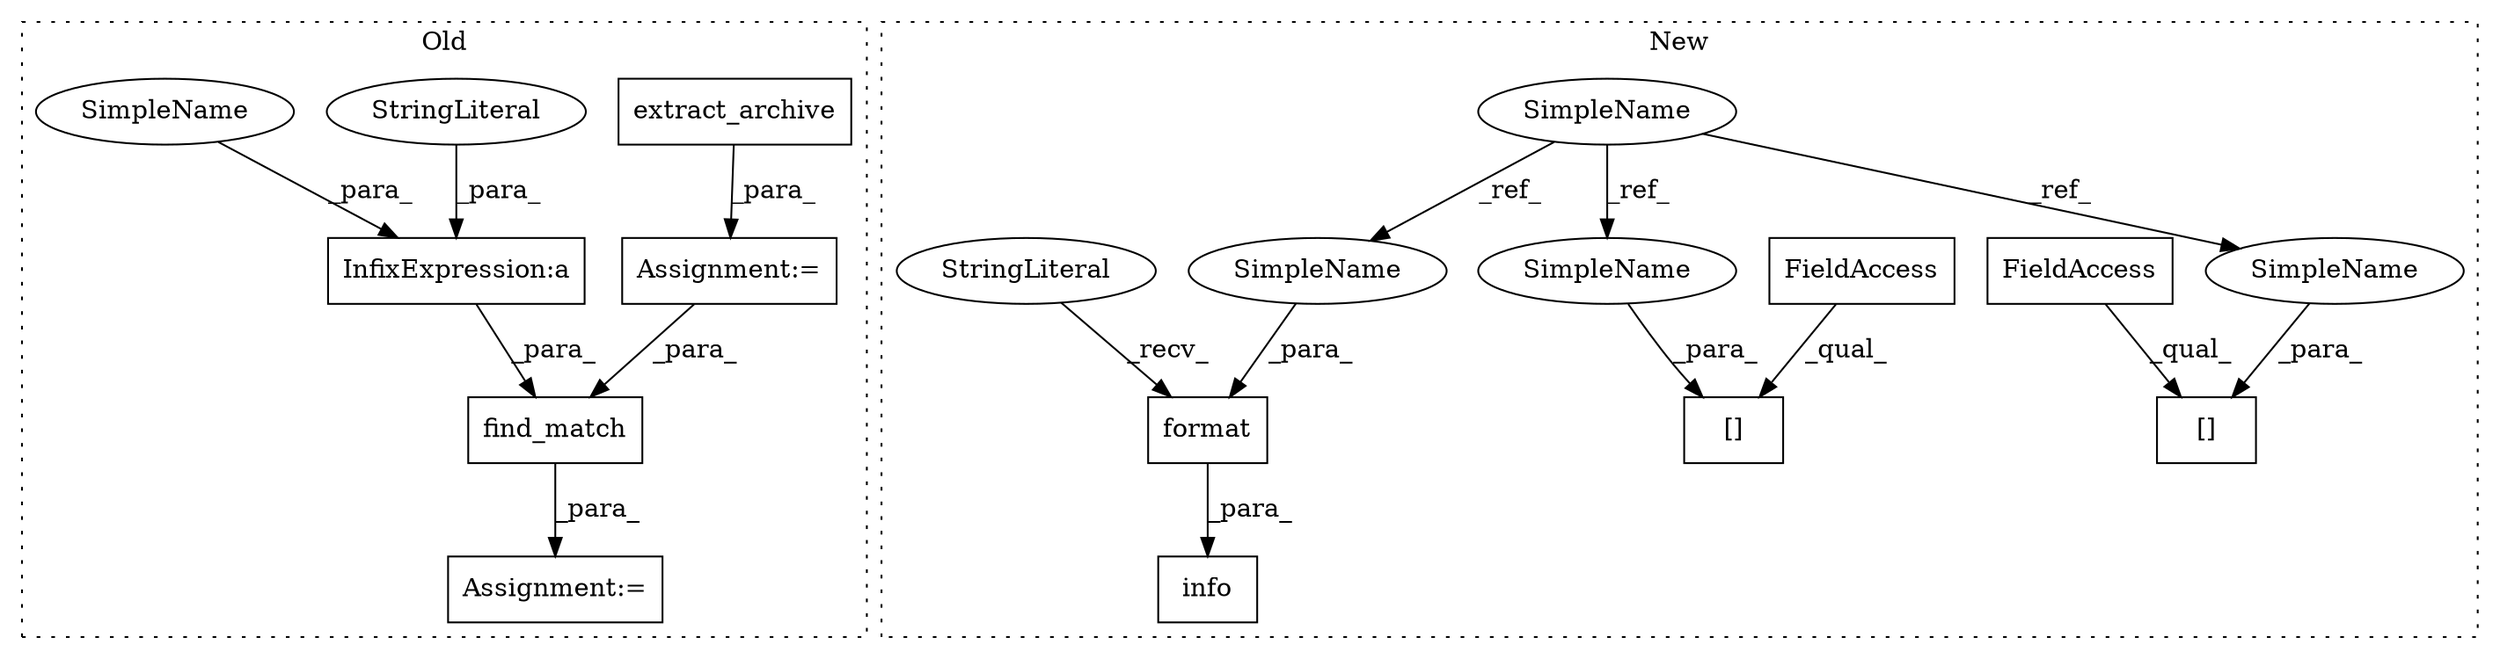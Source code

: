 digraph G {
subgraph cluster0 {
1 [label="find_match" a="32" s="1500,1541" l="11,1" shape="box"];
3 [label="InfixExpression:a" a="27" s="1516" l="3" shape="box"];
8 [label="Assignment:=" a="7" s="1460" l="1" shape="box"];
9 [label="Assignment:=" a="7" s="1499" l="1" shape="box"];
10 [label="StringLiteral" a="45" s="1519" l="6" shape="ellipse"];
11 [label="extract_archive" a="32" s="1461,1488" l="16,1" shape="box"];
18 [label="SimpleName" a="42" s="1511" l="5" shape="ellipse"];
label = "Old";
style="dotted";
}
subgraph cluster1 {
2 [label="[]" a="2" s="1561,1583" l="17,1" shape="box"];
4 [label="SimpleName" a="42" s="918" l="5" shape="ellipse"];
5 [label="[]" a="2" s="1585,1611" l="21,1" shape="box"];
6 [label="FieldAccess" a="22" s="1561" l="16" shape="box"];
7 [label="FieldAccess" a="22" s="1585" l="20" shape="box"];
12 [label="format" a="32" s="1657,1669" l="7,1" shape="box"];
13 [label="StringLiteral" a="45" s="1638" l="18" shape="ellipse"];
14 [label="info" a="32" s="1633,1670" l="5,1" shape="box"];
15 [label="SimpleName" a="42" s="1664" l="5" shape="ellipse"];
16 [label="SimpleName" a="42" s="1606" l="5" shape="ellipse"];
17 [label="SimpleName" a="42" s="1578" l="5" shape="ellipse"];
label = "New";
style="dotted";
}
1 -> 9 [label="_para_"];
3 -> 1 [label="_para_"];
4 -> 16 [label="_ref_"];
4 -> 17 [label="_ref_"];
4 -> 15 [label="_ref_"];
6 -> 2 [label="_qual_"];
7 -> 5 [label="_qual_"];
8 -> 1 [label="_para_"];
10 -> 3 [label="_para_"];
11 -> 8 [label="_para_"];
12 -> 14 [label="_para_"];
13 -> 12 [label="_recv_"];
15 -> 12 [label="_para_"];
16 -> 5 [label="_para_"];
17 -> 2 [label="_para_"];
18 -> 3 [label="_para_"];
}